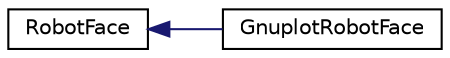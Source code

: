 digraph "Graphical Class Hierarchy"
{
  edge [fontname="Helvetica",fontsize="10",labelfontname="Helvetica",labelfontsize="10"];
  node [fontname="Helvetica",fontsize="10",shape=record];
  rankdir="LR";
  Node1 [label="RobotFace",height=0.2,width=0.4,color="black", fillcolor="white", style="filled",URL="$struct_robot_face.html",tooltip="Modeluje zestaw informacji określający ekspresję twarzy robota. "];
  Node1 -> Node2 [dir="back",color="midnightblue",fontsize="10",style="solid",fontname="Helvetica"];
  Node2 [label="GnuplotRobotFace",height=0.2,width=0.4,color="black", fillcolor="white", style="filled",URL="$class_gnuplot_robot_face.html",tooltip="Kalsa dziediczaca z RoboFace odpowiada za rysownanie twarzy z uzyciem gnuplota. "];
}
